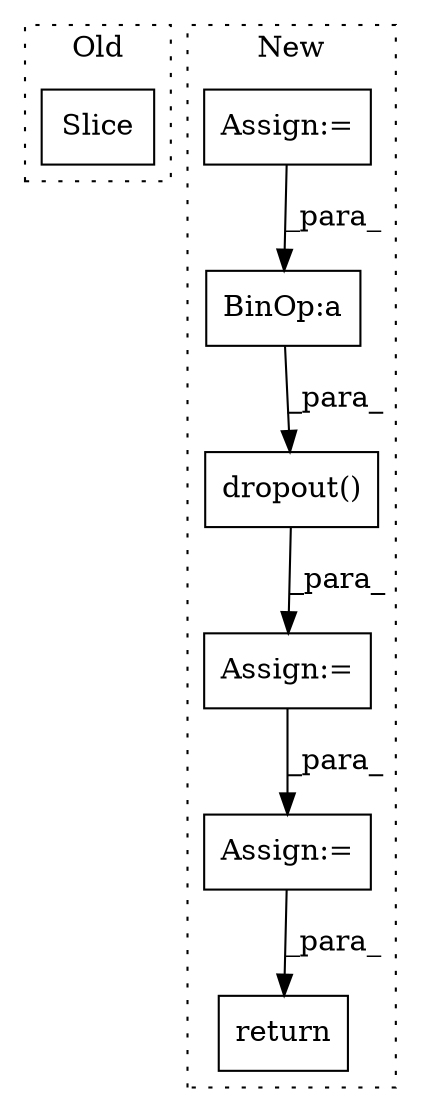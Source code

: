 digraph G {
subgraph cluster0 {
1 [label="Slice" a="80" s="4231" l="1" shape="box"];
label = "Old";
style="dotted";
}
subgraph cluster1 {
2 [label="dropout()" a="75" s="4568,4582" l="13,1" shape="box"];
3 [label="BinOp:a" a="82" s="4526" l="3" shape="box"];
4 [label="Assign:=" a="68" s="4594" l="3" shape="box"];
5 [label="Assign:=" a="68" s="4565" l="3" shape="box"];
6 [label="Assign:=" a="68" s="4355" l="3" shape="box"];
7 [label="return" a="93" s="4638" l="7" shape="box"];
label = "New";
style="dotted";
}
2 -> 5 [label="_para_"];
3 -> 2 [label="_para_"];
4 -> 7 [label="_para_"];
5 -> 4 [label="_para_"];
6 -> 3 [label="_para_"];
}